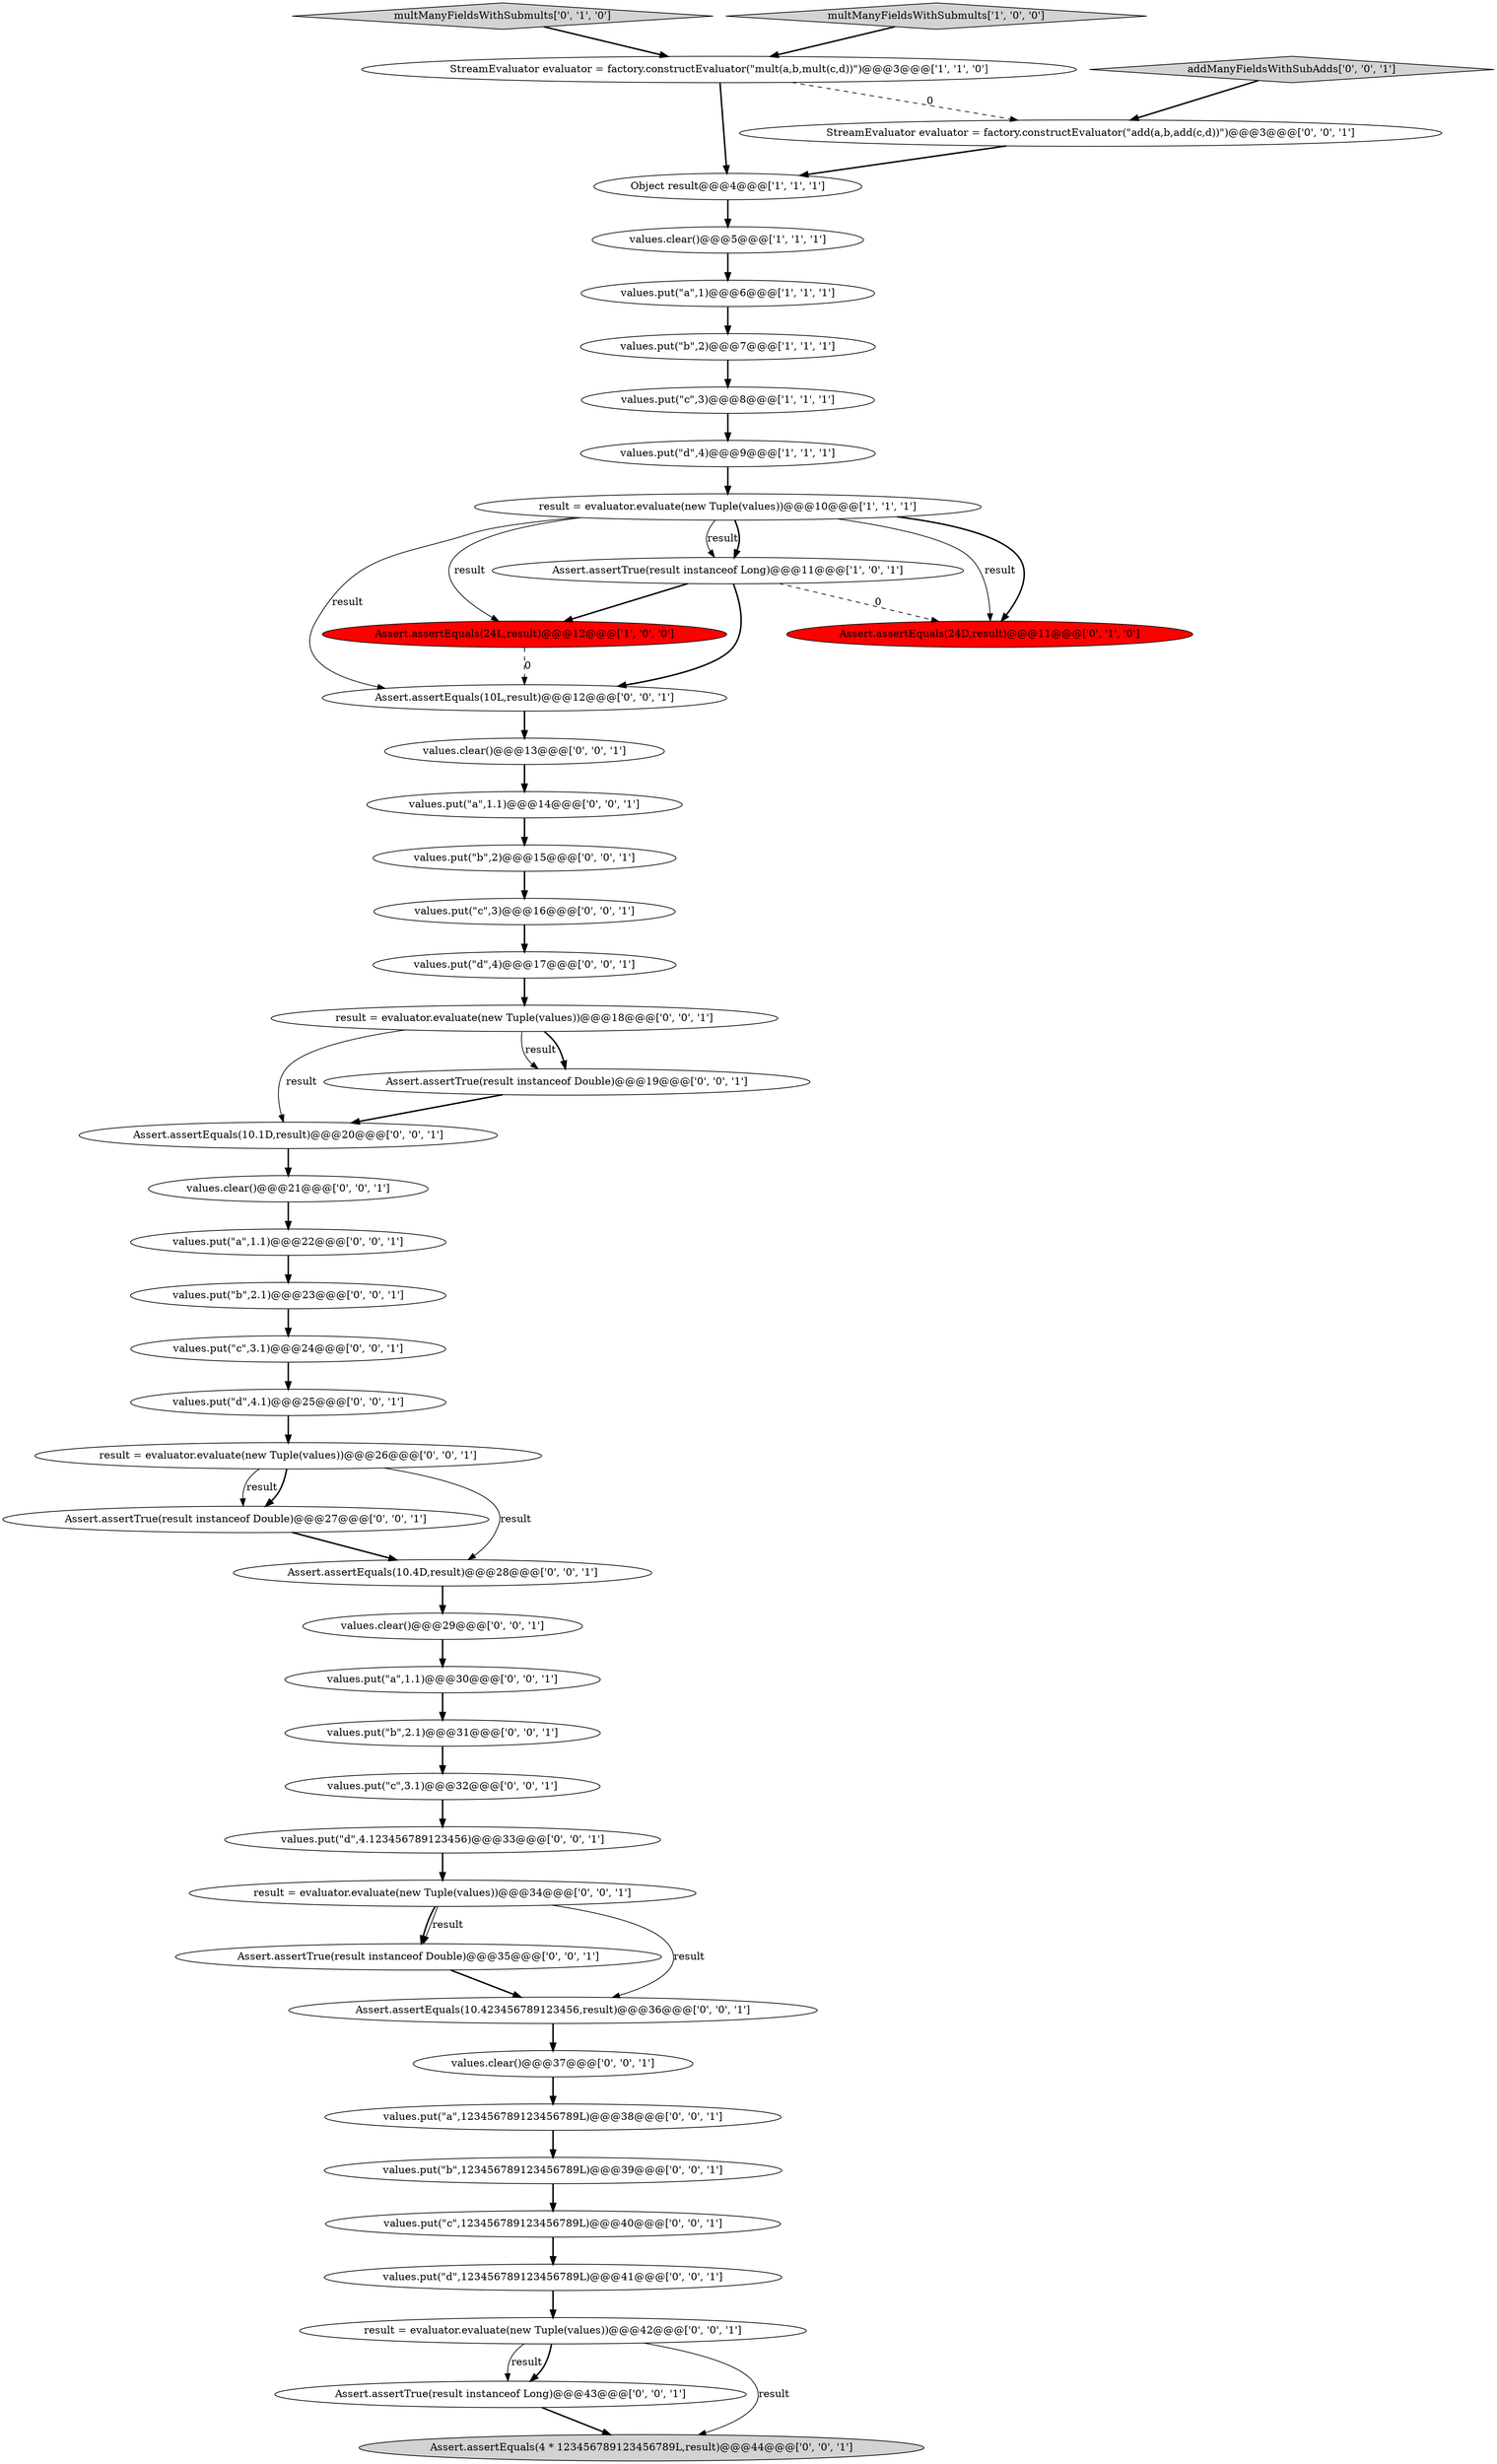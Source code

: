 digraph {
32 [style = filled, label = "values.put(\"c\",3.1)@@@24@@@['0', '0', '1']", fillcolor = white, shape = ellipse image = "AAA0AAABBB3BBB"];
27 [style = filled, label = "values.clear()@@@37@@@['0', '0', '1']", fillcolor = white, shape = ellipse image = "AAA0AAABBB3BBB"];
21 [style = filled, label = "Assert.assertEquals(10.4D,result)@@@28@@@['0', '0', '1']", fillcolor = white, shape = ellipse image = "AAA0AAABBB3BBB"];
18 [style = filled, label = "Assert.assertTrue(result instanceof Double)@@@27@@@['0', '0', '1']", fillcolor = white, shape = ellipse image = "AAA0AAABBB3BBB"];
2 [style = filled, label = "result = evaluator.evaluate(new Tuple(values))@@@10@@@['1', '1', '1']", fillcolor = white, shape = ellipse image = "AAA0AAABBB1BBB"];
39 [style = filled, label = "Assert.assertTrue(result instanceof Long)@@@43@@@['0', '0', '1']", fillcolor = white, shape = ellipse image = "AAA0AAABBB3BBB"];
37 [style = filled, label = "values.clear()@@@13@@@['0', '0', '1']", fillcolor = white, shape = ellipse image = "AAA0AAABBB3BBB"];
38 [style = filled, label = "values.clear()@@@21@@@['0', '0', '1']", fillcolor = white, shape = ellipse image = "AAA0AAABBB3BBB"];
8 [style = filled, label = "values.put(\"c\",3)@@@8@@@['1', '1', '1']", fillcolor = white, shape = ellipse image = "AAA0AAABBB1BBB"];
9 [style = filled, label = "Object result@@@4@@@['1', '1', '1']", fillcolor = white, shape = ellipse image = "AAA0AAABBB1BBB"];
11 [style = filled, label = "multManyFieldsWithSubmults['0', '1', '0']", fillcolor = lightgray, shape = diamond image = "AAA0AAABBB2BBB"];
17 [style = filled, label = "result = evaluator.evaluate(new Tuple(values))@@@26@@@['0', '0', '1']", fillcolor = white, shape = ellipse image = "AAA0AAABBB3BBB"];
0 [style = filled, label = "values.put(\"a\",1)@@@6@@@['1', '1', '1']", fillcolor = white, shape = ellipse image = "AAA0AAABBB1BBB"];
15 [style = filled, label = "values.put(\"d\",4)@@@17@@@['0', '0', '1']", fillcolor = white, shape = ellipse image = "AAA0AAABBB3BBB"];
5 [style = filled, label = "Assert.assertEquals(24L,result)@@@12@@@['1', '0', '0']", fillcolor = red, shape = ellipse image = "AAA1AAABBB1BBB"];
24 [style = filled, label = "values.put(\"a\",1.1)@@@30@@@['0', '0', '1']", fillcolor = white, shape = ellipse image = "AAA0AAABBB3BBB"];
22 [style = filled, label = "Assert.assertEquals(10L,result)@@@12@@@['0', '0', '1']", fillcolor = white, shape = ellipse image = "AAA0AAABBB3BBB"];
12 [style = filled, label = "Assert.assertEquals(24D,result)@@@11@@@['0', '1', '0']", fillcolor = red, shape = ellipse image = "AAA1AAABBB2BBB"];
28 [style = filled, label = "values.clear()@@@29@@@['0', '0', '1']", fillcolor = white, shape = ellipse image = "AAA0AAABBB3BBB"];
19 [style = filled, label = "values.put(\"c\",123456789123456789L)@@@40@@@['0', '0', '1']", fillcolor = white, shape = ellipse image = "AAA0AAABBB3BBB"];
3 [style = filled, label = "StreamEvaluator evaluator = factory.constructEvaluator(\"mult(a,b,mult(c,d))\")@@@3@@@['1', '1', '0']", fillcolor = white, shape = ellipse image = "AAA0AAABBB1BBB"];
10 [style = filled, label = "multManyFieldsWithSubmults['1', '0', '0']", fillcolor = lightgray, shape = diamond image = "AAA0AAABBB1BBB"];
25 [style = filled, label = "Assert.assertEquals(10.1D,result)@@@20@@@['0', '0', '1']", fillcolor = white, shape = ellipse image = "AAA0AAABBB3BBB"];
1 [style = filled, label = "values.put(\"d\",4)@@@9@@@['1', '1', '1']", fillcolor = white, shape = ellipse image = "AAA0AAABBB1BBB"];
30 [style = filled, label = "addManyFieldsWithSubAdds['0', '0', '1']", fillcolor = lightgray, shape = diamond image = "AAA0AAABBB3BBB"];
34 [style = filled, label = "values.put(\"a\",123456789123456789L)@@@38@@@['0', '0', '1']", fillcolor = white, shape = ellipse image = "AAA0AAABBB3BBB"];
29 [style = filled, label = "values.put(\"d\",4.1)@@@25@@@['0', '0', '1']", fillcolor = white, shape = ellipse image = "AAA0AAABBB3BBB"];
41 [style = filled, label = "values.put(\"d\",4.123456789123456)@@@33@@@['0', '0', '1']", fillcolor = white, shape = ellipse image = "AAA0AAABBB3BBB"];
7 [style = filled, label = "values.put(\"b\",2)@@@7@@@['1', '1', '1']", fillcolor = white, shape = ellipse image = "AAA0AAABBB1BBB"];
43 [style = filled, label = "values.put(\"b\",2)@@@15@@@['0', '0', '1']", fillcolor = white, shape = ellipse image = "AAA0AAABBB3BBB"];
47 [style = filled, label = "Assert.assertEquals(10.423456789123456,result)@@@36@@@['0', '0', '1']", fillcolor = white, shape = ellipse image = "AAA0AAABBB3BBB"];
13 [style = filled, label = "result = evaluator.evaluate(new Tuple(values))@@@18@@@['0', '0', '1']", fillcolor = white, shape = ellipse image = "AAA0AAABBB3BBB"];
26 [style = filled, label = "values.put(\"c\",3.1)@@@32@@@['0', '0', '1']", fillcolor = white, shape = ellipse image = "AAA0AAABBB3BBB"];
42 [style = filled, label = "result = evaluator.evaluate(new Tuple(values))@@@42@@@['0', '0', '1']", fillcolor = white, shape = ellipse image = "AAA0AAABBB3BBB"];
35 [style = filled, label = "values.put(\"c\",3)@@@16@@@['0', '0', '1']", fillcolor = white, shape = ellipse image = "AAA0AAABBB3BBB"];
14 [style = filled, label = "values.put(\"b\",2.1)@@@23@@@['0', '0', '1']", fillcolor = white, shape = ellipse image = "AAA0AAABBB3BBB"];
33 [style = filled, label = "StreamEvaluator evaluator = factory.constructEvaluator(\"add(a,b,add(c,d))\")@@@3@@@['0', '0', '1']", fillcolor = white, shape = ellipse image = "AAA0AAABBB3BBB"];
6 [style = filled, label = "Assert.assertTrue(result instanceof Long)@@@11@@@['1', '0', '1']", fillcolor = white, shape = ellipse image = "AAA0AAABBB1BBB"];
4 [style = filled, label = "values.clear()@@@5@@@['1', '1', '1']", fillcolor = white, shape = ellipse image = "AAA0AAABBB1BBB"];
31 [style = filled, label = "values.put(\"d\",123456789123456789L)@@@41@@@['0', '0', '1']", fillcolor = white, shape = ellipse image = "AAA0AAABBB3BBB"];
40 [style = filled, label = "values.put(\"a\",1.1)@@@14@@@['0', '0', '1']", fillcolor = white, shape = ellipse image = "AAA0AAABBB3BBB"];
36 [style = filled, label = "Assert.assertTrue(result instanceof Double)@@@35@@@['0', '0', '1']", fillcolor = white, shape = ellipse image = "AAA0AAABBB3BBB"];
44 [style = filled, label = "Assert.assertEquals(4 * 123456789123456789L,result)@@@44@@@['0', '0', '1']", fillcolor = lightgray, shape = ellipse image = "AAA0AAABBB3BBB"];
46 [style = filled, label = "values.put(\"a\",1.1)@@@22@@@['0', '0', '1']", fillcolor = white, shape = ellipse image = "AAA0AAABBB3BBB"];
45 [style = filled, label = "values.put(\"b\",2.1)@@@31@@@['0', '0', '1']", fillcolor = white, shape = ellipse image = "AAA0AAABBB3BBB"];
20 [style = filled, label = "result = evaluator.evaluate(new Tuple(values))@@@34@@@['0', '0', '1']", fillcolor = white, shape = ellipse image = "AAA0AAABBB3BBB"];
23 [style = filled, label = "Assert.assertTrue(result instanceof Double)@@@19@@@['0', '0', '1']", fillcolor = white, shape = ellipse image = "AAA0AAABBB3BBB"];
16 [style = filled, label = "values.put(\"b\",123456789123456789L)@@@39@@@['0', '0', '1']", fillcolor = white, shape = ellipse image = "AAA0AAABBB3BBB"];
2->6 [style = solid, label="result"];
20->36 [style = bold, label=""];
23->25 [style = bold, label=""];
42->39 [style = solid, label="result"];
15->13 [style = bold, label=""];
29->17 [style = bold, label=""];
36->47 [style = bold, label=""];
2->5 [style = solid, label="result"];
39->44 [style = bold, label=""];
30->33 [style = bold, label=""];
35->15 [style = bold, label=""];
6->22 [style = bold, label=""];
19->31 [style = bold, label=""];
2->6 [style = bold, label=""];
22->37 [style = bold, label=""];
3->33 [style = dashed, label="0"];
9->4 [style = bold, label=""];
42->39 [style = bold, label=""];
10->3 [style = bold, label=""];
17->18 [style = solid, label="result"];
47->27 [style = bold, label=""];
16->19 [style = bold, label=""];
7->8 [style = bold, label=""];
33->9 [style = bold, label=""];
41->20 [style = bold, label=""];
2->12 [style = solid, label="result"];
20->36 [style = solid, label="result"];
13->23 [style = solid, label="result"];
2->12 [style = bold, label=""];
21->28 [style = bold, label=""];
4->0 [style = bold, label=""];
24->45 [style = bold, label=""];
0->7 [style = bold, label=""];
6->12 [style = dashed, label="0"];
32->29 [style = bold, label=""];
3->9 [style = bold, label=""];
8->1 [style = bold, label=""];
31->42 [style = bold, label=""];
6->5 [style = bold, label=""];
26->41 [style = bold, label=""];
27->34 [style = bold, label=""];
2->22 [style = solid, label="result"];
13->25 [style = solid, label="result"];
20->47 [style = solid, label="result"];
11->3 [style = bold, label=""];
43->35 [style = bold, label=""];
34->16 [style = bold, label=""];
17->18 [style = bold, label=""];
13->23 [style = bold, label=""];
28->24 [style = bold, label=""];
46->14 [style = bold, label=""];
38->46 [style = bold, label=""];
1->2 [style = bold, label=""];
45->26 [style = bold, label=""];
40->43 [style = bold, label=""];
18->21 [style = bold, label=""];
42->44 [style = solid, label="result"];
14->32 [style = bold, label=""];
17->21 [style = solid, label="result"];
37->40 [style = bold, label=""];
25->38 [style = bold, label=""];
5->22 [style = dashed, label="0"];
}

